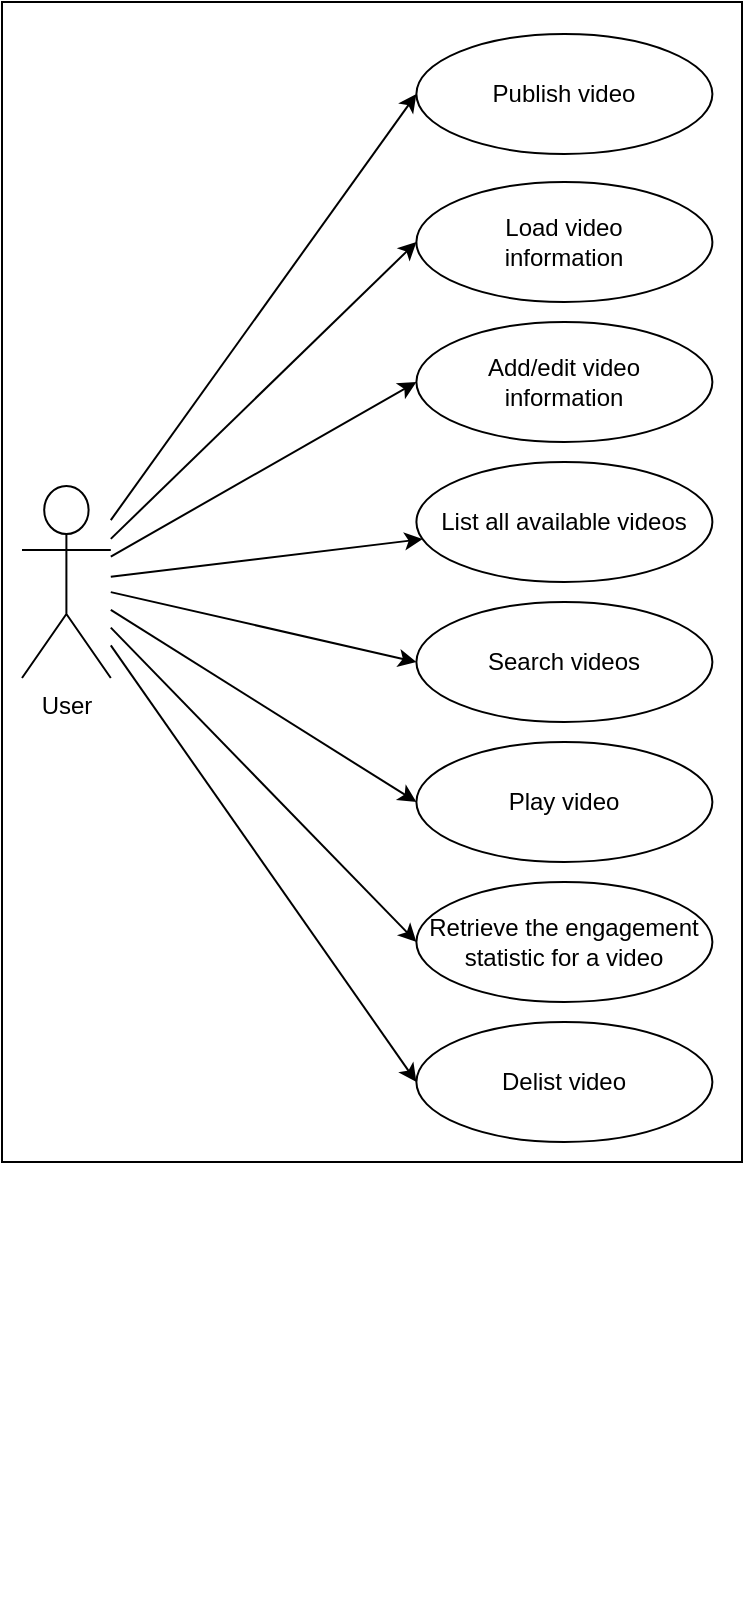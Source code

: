 <mxfile version="22.1.21" type="device">
  <diagram name="Page-1" id="588CdvxC2pdcxXOW2YAX">
    <mxGraphModel dx="1050" dy="605" grid="1" gridSize="10" guides="1" tooltips="1" connect="1" arrows="1" fold="1" page="1" pageScale="1" pageWidth="850" pageHeight="1100" math="0" shadow="0">
      <root>
        <mxCell id="0" />
        <mxCell id="1" parent="0" />
        <mxCell id="lnS8bRc6BsOLT1h5wofJ-45" value="" style="group" vertex="1" connectable="0" parent="1">
          <mxGeometry width="370" height="800" as="geometry" />
        </mxCell>
        <mxCell id="lnS8bRc6BsOLT1h5wofJ-9" value="" style="rounded=0;whiteSpace=wrap;html=1;" vertex="1" parent="lnS8bRc6BsOLT1h5wofJ-45">
          <mxGeometry width="370" height="580" as="geometry" />
        </mxCell>
        <mxCell id="lnS8bRc6BsOLT1h5wofJ-49" style="rounded=0;orthogonalLoop=1;jettySize=auto;html=1;entryX=0;entryY=0.5;entryDx=0;entryDy=0;" edge="1" parent="lnS8bRc6BsOLT1h5wofJ-45" source="lnS8bRc6BsOLT1h5wofJ-1" target="lnS8bRc6BsOLT1h5wofJ-47">
          <mxGeometry relative="1" as="geometry" />
        </mxCell>
        <mxCell id="lnS8bRc6BsOLT1h5wofJ-50" style="rounded=0;orthogonalLoop=1;jettySize=auto;html=1;entryX=0;entryY=0.5;entryDx=0;entryDy=0;" edge="1" parent="lnS8bRc6BsOLT1h5wofJ-45" source="lnS8bRc6BsOLT1h5wofJ-1" target="lnS8bRc6BsOLT1h5wofJ-46">
          <mxGeometry relative="1" as="geometry" />
        </mxCell>
        <mxCell id="lnS8bRc6BsOLT1h5wofJ-53" style="rounded=0;orthogonalLoop=1;jettySize=auto;html=1;entryX=0;entryY=0.5;entryDx=0;entryDy=0;" edge="1" parent="lnS8bRc6BsOLT1h5wofJ-45" source="lnS8bRc6BsOLT1h5wofJ-1" target="lnS8bRc6BsOLT1h5wofJ-51">
          <mxGeometry relative="1" as="geometry" />
        </mxCell>
        <mxCell id="lnS8bRc6BsOLT1h5wofJ-1" value="User" style="shape=umlActor;verticalLabelPosition=bottom;verticalAlign=top;html=1;outlineConnect=0;" vertex="1" parent="lnS8bRc6BsOLT1h5wofJ-45">
          <mxGeometry x="10.0" y="242" width="44.4" height="96" as="geometry" />
        </mxCell>
        <mxCell id="lnS8bRc6BsOLT1h5wofJ-3" value="Publish video" style="ellipse;whiteSpace=wrap;html=1;" vertex="1" parent="lnS8bRc6BsOLT1h5wofJ-45">
          <mxGeometry x="207.2" y="16" width="148" height="60" as="geometry" />
        </mxCell>
        <mxCell id="lnS8bRc6BsOLT1h5wofJ-38" style="rounded=0;orthogonalLoop=1;jettySize=auto;html=1;entryX=0;entryY=0.5;entryDx=0;entryDy=0;" edge="1" parent="lnS8bRc6BsOLT1h5wofJ-45" source="lnS8bRc6BsOLT1h5wofJ-1" target="lnS8bRc6BsOLT1h5wofJ-3">
          <mxGeometry relative="1" as="geometry" />
        </mxCell>
        <mxCell id="lnS8bRc6BsOLT1h5wofJ-10" value="Load video&lt;br style=&quot;border-color: var(--border-color);&quot;&gt;information" style="ellipse;whiteSpace=wrap;html=1;" vertex="1" parent="lnS8bRc6BsOLT1h5wofJ-45">
          <mxGeometry x="207.2" y="90" width="148" height="60" as="geometry" />
        </mxCell>
        <mxCell id="lnS8bRc6BsOLT1h5wofJ-39" style="rounded=0;orthogonalLoop=1;jettySize=auto;html=1;entryX=0;entryY=0.5;entryDx=0;entryDy=0;" edge="1" parent="lnS8bRc6BsOLT1h5wofJ-45" source="lnS8bRc6BsOLT1h5wofJ-1" target="lnS8bRc6BsOLT1h5wofJ-10">
          <mxGeometry relative="1" as="geometry" />
        </mxCell>
        <mxCell id="lnS8bRc6BsOLT1h5wofJ-11" value="Add/edit video&lt;br style=&quot;border-color: var(--border-color);&quot;&gt;information" style="ellipse;whiteSpace=wrap;html=1;" vertex="1" parent="lnS8bRc6BsOLT1h5wofJ-45">
          <mxGeometry x="207.2" y="160" width="148.0" height="60" as="geometry" />
        </mxCell>
        <mxCell id="lnS8bRc6BsOLT1h5wofJ-40" style="rounded=0;orthogonalLoop=1;jettySize=auto;html=1;entryX=0;entryY=0.5;entryDx=0;entryDy=0;" edge="1" parent="lnS8bRc6BsOLT1h5wofJ-45" source="lnS8bRc6BsOLT1h5wofJ-1" target="lnS8bRc6BsOLT1h5wofJ-11">
          <mxGeometry relative="1" as="geometry" />
        </mxCell>
        <mxCell id="lnS8bRc6BsOLT1h5wofJ-34" value="List all available videos" style="ellipse;whiteSpace=wrap;html=1;" vertex="1" parent="lnS8bRc6BsOLT1h5wofJ-45">
          <mxGeometry x="207.2" y="230" width="148.0" height="60" as="geometry" />
        </mxCell>
        <mxCell id="lnS8bRc6BsOLT1h5wofJ-41" style="rounded=0;orthogonalLoop=1;jettySize=auto;html=1;" edge="1" parent="lnS8bRc6BsOLT1h5wofJ-45" source="lnS8bRc6BsOLT1h5wofJ-1" target="lnS8bRc6BsOLT1h5wofJ-34">
          <mxGeometry relative="1" as="geometry" />
        </mxCell>
        <mxCell id="lnS8bRc6BsOLT1h5wofJ-36" value="Search videos" style="ellipse;whiteSpace=wrap;html=1;" vertex="1" parent="lnS8bRc6BsOLT1h5wofJ-45">
          <mxGeometry x="207.2" y="300" width="148.0" height="60" as="geometry" />
        </mxCell>
        <mxCell id="lnS8bRc6BsOLT1h5wofJ-42" style="rounded=0;orthogonalLoop=1;jettySize=auto;html=1;entryX=0;entryY=0.5;entryDx=0;entryDy=0;" edge="1" parent="lnS8bRc6BsOLT1h5wofJ-45" source="lnS8bRc6BsOLT1h5wofJ-1" target="lnS8bRc6BsOLT1h5wofJ-36">
          <mxGeometry relative="1" as="geometry" />
        </mxCell>
        <mxCell id="lnS8bRc6BsOLT1h5wofJ-46" value="Play video" style="ellipse;whiteSpace=wrap;html=1;" vertex="1" parent="lnS8bRc6BsOLT1h5wofJ-45">
          <mxGeometry x="207.2" y="370" width="148.0" height="60" as="geometry" />
        </mxCell>
        <mxCell id="lnS8bRc6BsOLT1h5wofJ-47" value="Retrieve the engagement statistic for a video" style="ellipse;whiteSpace=wrap;html=1;verticalAlign=middle;align=center;" vertex="1" parent="lnS8bRc6BsOLT1h5wofJ-45">
          <mxGeometry x="207.2" y="440" width="148.0" height="60" as="geometry" />
        </mxCell>
        <mxCell id="lnS8bRc6BsOLT1h5wofJ-51" value="Delist video" style="ellipse;whiteSpace=wrap;html=1;verticalAlign=middle;align=center;" vertex="1" parent="lnS8bRc6BsOLT1h5wofJ-45">
          <mxGeometry x="207.2" y="510" width="148.0" height="60" as="geometry" />
        </mxCell>
      </root>
    </mxGraphModel>
  </diagram>
</mxfile>
